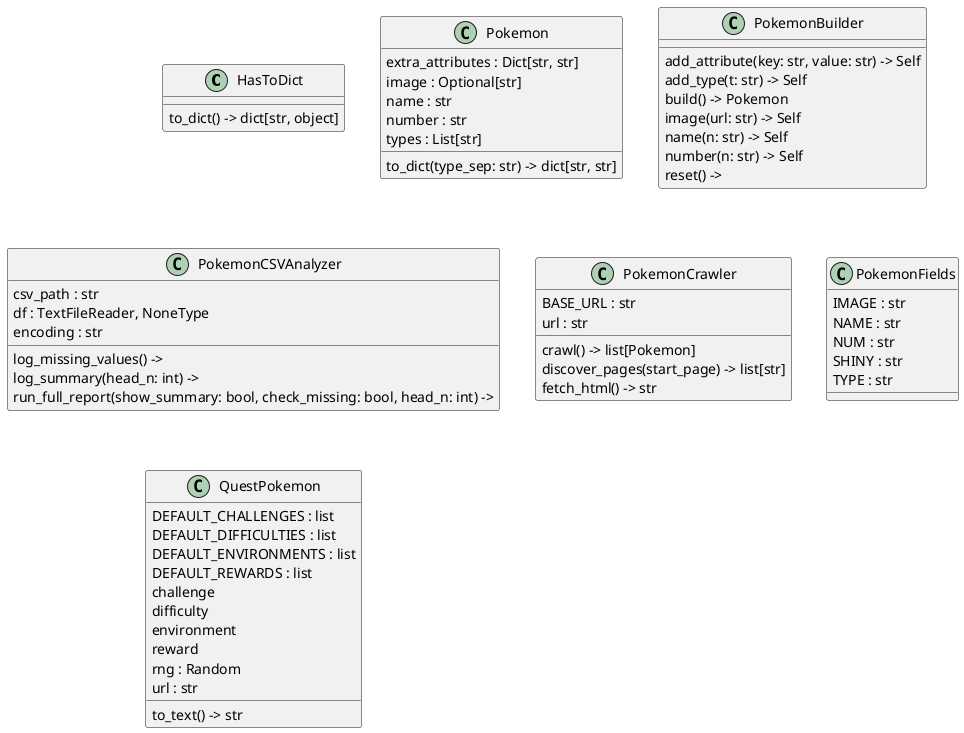 @startuml classes_refactored
set namespaceSeparator none
class "HasToDict" as refactor_eng_soft.services.csv_writer.HasToDict {
  to_dict() -> dict[str, object]
}
class "Pokemon" as refactor_eng_soft.models.pokemon.Pokemon {
  extra_attributes : Dict[str, str]
  image : Optional[str]
  name : str
  number : str
  types : List[str]
  to_dict(type_sep: str) -> dict[str, str]
}
class "PokemonBuilder" as refactor_eng_soft.models.pokemon_builder.PokemonBuilder {
  add_attribute(key: str, value: str) -> Self
  add_type(t: str) -> Self
  build() -> Pokemon
  image(url: str) -> Self
  name(n: str) -> Self
  number(n: str) -> Self
  reset() -> 
}
class "PokemonCSVAnalyzer" as refactor_eng_soft.services.csv_analyzer.PokemonCSVAnalyzer {
  csv_path : str
  df : TextFileReader, NoneType
  encoding : str
  log_missing_values() -> 
  log_summary(head_n: int) -> 
  run_full_report(show_summary: bool, check_missing: bool, head_n: int) -> 
}
class "PokemonCrawler" as refactor_eng_soft.services.pokemon_crawler.PokemonCrawler {
  BASE_URL : str
  url : str
  crawl() -> list[Pokemon]
  discover_pages(start_page) -> list[str]
  fetch_html() -> str
}
class "PokemonFields" as refactor_eng_soft.services.pokemon_crawler.PokemonFields {
  IMAGE : str
  NAME : str
  NUM : str
  SHINY : str
  TYPE : str
}
class "QuestPokemon" as refactor_eng_soft.services.quests.QuestPokemon {
  DEFAULT_CHALLENGES : list
  DEFAULT_DIFFICULTIES : list
  DEFAULT_ENVIRONMENTS : list
  DEFAULT_REWARDS : list
  challenge
  difficulty
  environment
  reward
  rng : Random
  url : str
  to_text() -> str
}
@enduml
